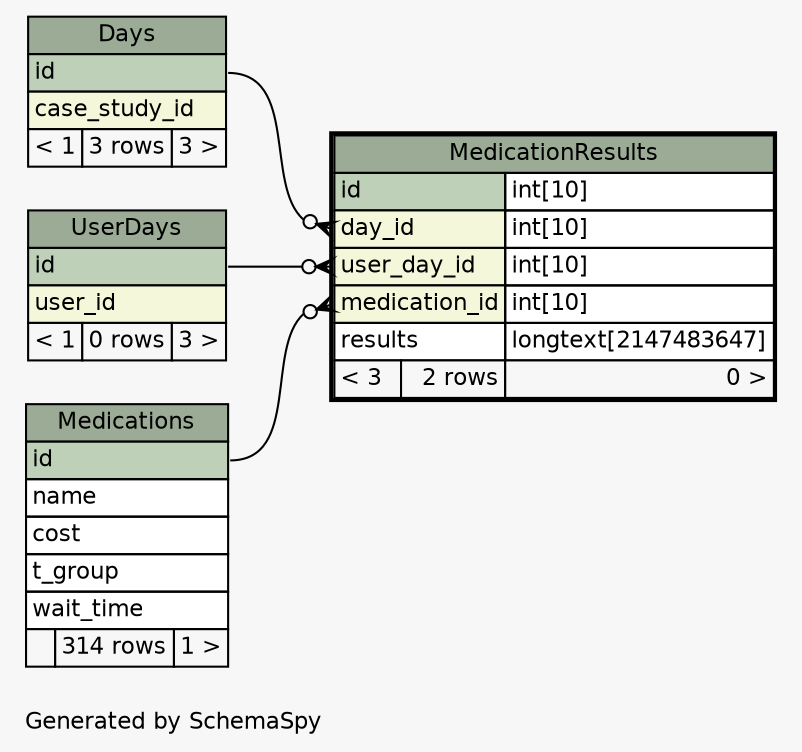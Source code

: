 // dot 2.38.0 on Linux 4.4.0-77-generic
// SchemaSpy rev 590
digraph "oneDegreeRelationshipsDiagram" {
  graph [
    rankdir="RL"
    bgcolor="#f7f7f7"
    label="\nGenerated by SchemaSpy"
    labeljust="l"
    nodesep="0.18"
    ranksep="0.46"
    fontname="Helvetica"
    fontsize="11"
  ];
  node [
    fontname="Helvetica"
    fontsize="11"
    shape="plaintext"
  ];
  edge [
    arrowsize="0.8"
  ];
  "MedicationResults":"day_id":w -> "Days":"id":e [arrowhead=none dir=back arrowtail=crowodot];
  "MedicationResults":"medication_id":w -> "Medications":"id":e [arrowhead=none dir=back arrowtail=crowodot];
  "MedicationResults":"user_day_id":w -> "UserDays":"id":e [arrowhead=none dir=back arrowtail=crowodot];
  "Days" [
    label=<
    <TABLE BORDER="0" CELLBORDER="1" CELLSPACING="0" BGCOLOR="#ffffff">
      <TR><TD COLSPAN="3" BGCOLOR="#9bab96" ALIGN="CENTER">Days</TD></TR>
      <TR><TD PORT="id" COLSPAN="3" BGCOLOR="#bed1b8" ALIGN="LEFT">id</TD></TR>
      <TR><TD PORT="case_study_id" COLSPAN="3" BGCOLOR="#f4f7da" ALIGN="LEFT">case_study_id</TD></TR>
      <TR><TD ALIGN="LEFT" BGCOLOR="#f7f7f7">&lt; 1</TD><TD ALIGN="RIGHT" BGCOLOR="#f7f7f7">3 rows</TD><TD ALIGN="RIGHT" BGCOLOR="#f7f7f7">3 &gt;</TD></TR>
    </TABLE>>
    URL="Days.html"
    tooltip="Days"
  ];
  "MedicationResults" [
    label=<
    <TABLE BORDER="2" CELLBORDER="1" CELLSPACING="0" BGCOLOR="#ffffff">
      <TR><TD COLSPAN="3" BGCOLOR="#9bab96" ALIGN="CENTER">MedicationResults</TD></TR>
      <TR><TD PORT="id" COLSPAN="2" BGCOLOR="#bed1b8" ALIGN="LEFT">id</TD><TD PORT="id.type" ALIGN="LEFT">int[10]</TD></TR>
      <TR><TD PORT="day_id" COLSPAN="2" BGCOLOR="#f4f7da" ALIGN="LEFT">day_id</TD><TD PORT="day_id.type" ALIGN="LEFT">int[10]</TD></TR>
      <TR><TD PORT="user_day_id" COLSPAN="2" BGCOLOR="#f4f7da" ALIGN="LEFT">user_day_id</TD><TD PORT="user_day_id.type" ALIGN="LEFT">int[10]</TD></TR>
      <TR><TD PORT="medication_id" COLSPAN="2" BGCOLOR="#f4f7da" ALIGN="LEFT">medication_id</TD><TD PORT="medication_id.type" ALIGN="LEFT">int[10]</TD></TR>
      <TR><TD PORT="results" COLSPAN="2" ALIGN="LEFT">results</TD><TD PORT="results.type" ALIGN="LEFT">longtext[2147483647]</TD></TR>
      <TR><TD ALIGN="LEFT" BGCOLOR="#f7f7f7">&lt; 3</TD><TD ALIGN="RIGHT" BGCOLOR="#f7f7f7">2 rows</TD><TD ALIGN="RIGHT" BGCOLOR="#f7f7f7">0 &gt;</TD></TR>
    </TABLE>>
    URL="MedicationResults.html"
    tooltip="MedicationResults"
  ];
  "Medications" [
    label=<
    <TABLE BORDER="0" CELLBORDER="1" CELLSPACING="0" BGCOLOR="#ffffff">
      <TR><TD COLSPAN="3" BGCOLOR="#9bab96" ALIGN="CENTER">Medications</TD></TR>
      <TR><TD PORT="id" COLSPAN="3" BGCOLOR="#bed1b8" ALIGN="LEFT">id</TD></TR>
      <TR><TD PORT="name" COLSPAN="3" ALIGN="LEFT">name</TD></TR>
      <TR><TD PORT="cost" COLSPAN="3" ALIGN="LEFT">cost</TD></TR>
      <TR><TD PORT="t_group" COLSPAN="3" ALIGN="LEFT">t_group</TD></TR>
      <TR><TD PORT="wait_time" COLSPAN="3" ALIGN="LEFT">wait_time</TD></TR>
      <TR><TD ALIGN="LEFT" BGCOLOR="#f7f7f7">  </TD><TD ALIGN="RIGHT" BGCOLOR="#f7f7f7">314 rows</TD><TD ALIGN="RIGHT" BGCOLOR="#f7f7f7">1 &gt;</TD></TR>
    </TABLE>>
    URL="Medications.html"
    tooltip="Medications"
  ];
  "UserDays" [
    label=<
    <TABLE BORDER="0" CELLBORDER="1" CELLSPACING="0" BGCOLOR="#ffffff">
      <TR><TD COLSPAN="3" BGCOLOR="#9bab96" ALIGN="CENTER">UserDays</TD></TR>
      <TR><TD PORT="id" COLSPAN="3" BGCOLOR="#bed1b8" ALIGN="LEFT">id</TD></TR>
      <TR><TD PORT="user_id" COLSPAN="3" BGCOLOR="#f4f7da" ALIGN="LEFT">user_id</TD></TR>
      <TR><TD ALIGN="LEFT" BGCOLOR="#f7f7f7">&lt; 1</TD><TD ALIGN="RIGHT" BGCOLOR="#f7f7f7">0 rows</TD><TD ALIGN="RIGHT" BGCOLOR="#f7f7f7">3 &gt;</TD></TR>
    </TABLE>>
    URL="UserDays.html"
    tooltip="UserDays"
  ];
}
